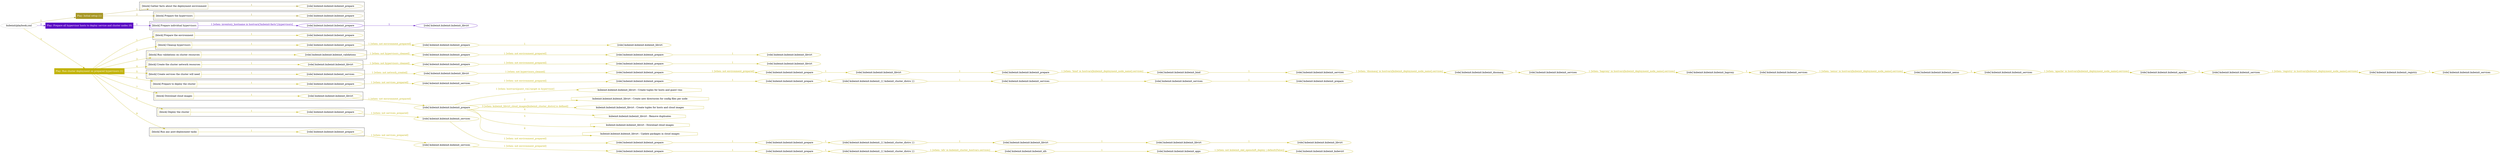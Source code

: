 digraph {
	graph [concentrate=true ordering=in rankdir=LR ratio=fill]
	edge [esep=5 sep=10]
	"kubeinit/playbook.yml" [id=root_node style=dotted]
	play_d4eaf2a9 [label="Play: Initial setup (1)" color="#a79725" fontcolor="#ffffff" id=play_d4eaf2a9 shape=box style=filled tooltip=localhost]
	"kubeinit/playbook.yml" -> play_d4eaf2a9 [label="1 " color="#a79725" fontcolor="#a79725" id=edge_f2cfc68a labeltooltip="1 " tooltip="1 "]
	subgraph "kubeinit.kubeinit.kubeinit_prepare" {
		role_1fa19280 [label="[role] kubeinit.kubeinit.kubeinit_prepare" color="#a79725" id=role_1fa19280 tooltip="kubeinit.kubeinit.kubeinit_prepare"]
	}
	subgraph "kubeinit.kubeinit.kubeinit_prepare" {
		role_4f7c8807 [label="[role] kubeinit.kubeinit.kubeinit_prepare" color="#a79725" id=role_4f7c8807 tooltip="kubeinit.kubeinit.kubeinit_prepare"]
	}
	subgraph "Play: Initial setup (1)" {
		play_d4eaf2a9 -> block_ecbc1f10 [label=1 color="#a79725" fontcolor="#a79725" id=edge_7cd7bec9 labeltooltip=1 tooltip=1]
		subgraph cluster_block_ecbc1f10 {
			block_ecbc1f10 [label="[block] Gather facts about the deployment environment" color="#a79725" id=block_ecbc1f10 labeltooltip="Gather facts about the deployment environment" shape=box tooltip="Gather facts about the deployment environment"]
			block_ecbc1f10 -> role_1fa19280 [label="1 " color="#a79725" fontcolor="#a79725" id=edge_9e059ba2 labeltooltip="1 " tooltip="1 "]
		}
		play_d4eaf2a9 -> block_559cc3ad [label=2 color="#a79725" fontcolor="#a79725" id=edge_6ff49407 labeltooltip=2 tooltip=2]
		subgraph cluster_block_559cc3ad {
			block_559cc3ad [label="[block] Prepare the hypervisors" color="#a79725" id=block_559cc3ad labeltooltip="Prepare the hypervisors" shape=box tooltip="Prepare the hypervisors"]
			block_559cc3ad -> role_4f7c8807 [label="1 " color="#a79725" fontcolor="#a79725" id=edge_32217f5f labeltooltip="1 " tooltip="1 "]
		}
	}
	play_e274f666 [label="Play: Prepare all hypervisor hosts to deploy service and cluster nodes (0)" color="#5a08c4" fontcolor="#ffffff" id=play_e274f666 shape=box style=filled tooltip="Play: Prepare all hypervisor hosts to deploy service and cluster nodes (0)"]
	"kubeinit/playbook.yml" -> play_e274f666 [label="2 " color="#5a08c4" fontcolor="#5a08c4" id=edge_ce890b2e labeltooltip="2 " tooltip="2 "]
	subgraph "kubeinit.kubeinit.kubeinit_libvirt" {
		role_5cfce747 [label="[role] kubeinit.kubeinit.kubeinit_libvirt" color="#5a08c4" id=role_5cfce747 tooltip="kubeinit.kubeinit.kubeinit_libvirt"]
	}
	subgraph "kubeinit.kubeinit.kubeinit_prepare" {
		role_cbb61c06 [label="[role] kubeinit.kubeinit.kubeinit_prepare" color="#5a08c4" id=role_cbb61c06 tooltip="kubeinit.kubeinit.kubeinit_prepare"]
		role_cbb61c06 -> role_5cfce747 [label="1 " color="#5a08c4" fontcolor="#5a08c4" id=edge_cb432b9f labeltooltip="1 " tooltip="1 "]
	}
	subgraph "Play: Prepare all hypervisor hosts to deploy service and cluster nodes (0)" {
		play_e274f666 -> block_e62cfe71 [label=1 color="#5a08c4" fontcolor="#5a08c4" id=edge_6169caf4 labeltooltip=1 tooltip=1]
		subgraph cluster_block_e62cfe71 {
			block_e62cfe71 [label="[block] Prepare individual hypervisors" color="#5a08c4" id=block_e62cfe71 labeltooltip="Prepare individual hypervisors" shape=box tooltip="Prepare individual hypervisors"]
			block_e62cfe71 -> role_cbb61c06 [label="1 [when: inventory_hostname in hostvars['kubeinit-facts'].hypervisors]" color="#5a08c4" fontcolor="#5a08c4" id=edge_db48529d labeltooltip="1 [when: inventory_hostname in hostvars['kubeinit-facts'].hypervisors]" tooltip="1 [when: inventory_hostname in hostvars['kubeinit-facts'].hypervisors]"]
		}
	}
	play_a6e163bd [label="Play: Run cluster deployment on prepared hypervisors (1)" color="#c2b30a" fontcolor="#ffffff" id=play_a6e163bd shape=box style=filled tooltip=localhost]
	"kubeinit/playbook.yml" -> play_a6e163bd [label="3 " color="#c2b30a" fontcolor="#c2b30a" id=edge_8bd15d24 labeltooltip="3 " tooltip="3 "]
	subgraph "kubeinit.kubeinit.kubeinit_prepare" {
		role_f274dcd0 [label="[role] kubeinit.kubeinit.kubeinit_prepare" color="#c2b30a" id=role_f274dcd0 tooltip="kubeinit.kubeinit.kubeinit_prepare"]
	}
	subgraph "kubeinit.kubeinit.kubeinit_libvirt" {
		role_7cc0162e [label="[role] kubeinit.kubeinit.kubeinit_libvirt" color="#c2b30a" id=role_7cc0162e tooltip="kubeinit.kubeinit.kubeinit_libvirt"]
	}
	subgraph "kubeinit.kubeinit.kubeinit_prepare" {
		role_388b488e [label="[role] kubeinit.kubeinit.kubeinit_prepare" color="#c2b30a" id=role_388b488e tooltip="kubeinit.kubeinit.kubeinit_prepare"]
		role_388b488e -> role_7cc0162e [label="1 " color="#c2b30a" fontcolor="#c2b30a" id=edge_6c46120f labeltooltip="1 " tooltip="1 "]
	}
	subgraph "kubeinit.kubeinit.kubeinit_prepare" {
		role_e31f1b00 [label="[role] kubeinit.kubeinit.kubeinit_prepare" color="#c2b30a" id=role_e31f1b00 tooltip="kubeinit.kubeinit.kubeinit_prepare"]
		role_e31f1b00 -> role_388b488e [label="1 [when: not environment_prepared]" color="#c2b30a" fontcolor="#c2b30a" id=edge_3be3d264 labeltooltip="1 [when: not environment_prepared]" tooltip="1 [when: not environment_prepared]"]
	}
	subgraph "kubeinit.kubeinit.kubeinit_libvirt" {
		role_2de3e97b [label="[role] kubeinit.kubeinit.kubeinit_libvirt" color="#c2b30a" id=role_2de3e97b tooltip="kubeinit.kubeinit.kubeinit_libvirt"]
	}
	subgraph "kubeinit.kubeinit.kubeinit_prepare" {
		role_0e217191 [label="[role] kubeinit.kubeinit.kubeinit_prepare" color="#c2b30a" id=role_0e217191 tooltip="kubeinit.kubeinit.kubeinit_prepare"]
		role_0e217191 -> role_2de3e97b [label="1 " color="#c2b30a" fontcolor="#c2b30a" id=edge_31b20a51 labeltooltip="1 " tooltip="1 "]
	}
	subgraph "kubeinit.kubeinit.kubeinit_prepare" {
		role_f655e1fe [label="[role] kubeinit.kubeinit.kubeinit_prepare" color="#c2b30a" id=role_f655e1fe tooltip="kubeinit.kubeinit.kubeinit_prepare"]
		role_f655e1fe -> role_0e217191 [label="1 [when: not environment_prepared]" color="#c2b30a" fontcolor="#c2b30a" id=edge_18e3cf74 labeltooltip="1 [when: not environment_prepared]" tooltip="1 [when: not environment_prepared]"]
	}
	subgraph "kubeinit.kubeinit.kubeinit_validations" {
		role_6022edd7 [label="[role] kubeinit.kubeinit.kubeinit_validations" color="#c2b30a" id=role_6022edd7 tooltip="kubeinit.kubeinit.kubeinit_validations"]
		role_6022edd7 -> role_f655e1fe [label="1 [when: not hypervisors_cleaned]" color="#c2b30a" fontcolor="#c2b30a" id=edge_dc469640 labeltooltip="1 [when: not hypervisors_cleaned]" tooltip="1 [when: not hypervisors_cleaned]"]
	}
	subgraph "kubeinit.kubeinit.kubeinit_libvirt" {
		role_d9c43904 [label="[role] kubeinit.kubeinit.kubeinit_libvirt" color="#c2b30a" id=role_d9c43904 tooltip="kubeinit.kubeinit.kubeinit_libvirt"]
	}
	subgraph "kubeinit.kubeinit.kubeinit_prepare" {
		role_0b41bc79 [label="[role] kubeinit.kubeinit.kubeinit_prepare" color="#c2b30a" id=role_0b41bc79 tooltip="kubeinit.kubeinit.kubeinit_prepare"]
		role_0b41bc79 -> role_d9c43904 [label="1 " color="#c2b30a" fontcolor="#c2b30a" id=edge_68dc7526 labeltooltip="1 " tooltip="1 "]
	}
	subgraph "kubeinit.kubeinit.kubeinit_prepare" {
		role_80a065fb [label="[role] kubeinit.kubeinit.kubeinit_prepare" color="#c2b30a" id=role_80a065fb tooltip="kubeinit.kubeinit.kubeinit_prepare"]
		role_80a065fb -> role_0b41bc79 [label="1 [when: not environment_prepared]" color="#c2b30a" fontcolor="#c2b30a" id=edge_450426ca labeltooltip="1 [when: not environment_prepared]" tooltip="1 [when: not environment_prepared]"]
	}
	subgraph "kubeinit.kubeinit.kubeinit_libvirt" {
		role_e8d4fce4 [label="[role] kubeinit.kubeinit.kubeinit_libvirt" color="#c2b30a" id=role_e8d4fce4 tooltip="kubeinit.kubeinit.kubeinit_libvirt"]
		role_e8d4fce4 -> role_80a065fb [label="1 [when: not hypervisors_cleaned]" color="#c2b30a" fontcolor="#c2b30a" id=edge_612a7adf labeltooltip="1 [when: not hypervisors_cleaned]" tooltip="1 [when: not hypervisors_cleaned]"]
	}
	subgraph "kubeinit.kubeinit.kubeinit_services" {
		role_0b868d9f [label="[role] kubeinit.kubeinit.kubeinit_services" color="#c2b30a" id=role_0b868d9f tooltip="kubeinit.kubeinit.kubeinit_services"]
	}
	subgraph "kubeinit.kubeinit.kubeinit_registry" {
		role_cab81772 [label="[role] kubeinit.kubeinit.kubeinit_registry" color="#c2b30a" id=role_cab81772 tooltip="kubeinit.kubeinit.kubeinit_registry"]
		role_cab81772 -> role_0b868d9f [label="1 " color="#c2b30a" fontcolor="#c2b30a" id=edge_6a32d721 labeltooltip="1 " tooltip="1 "]
	}
	subgraph "kubeinit.kubeinit.kubeinit_services" {
		role_8606171b [label="[role] kubeinit.kubeinit.kubeinit_services" color="#c2b30a" id=role_8606171b tooltip="kubeinit.kubeinit.kubeinit_services"]
		role_8606171b -> role_cab81772 [label="1 [when: 'registry' in hostvars[kubeinit_deployment_node_name].services]" color="#c2b30a" fontcolor="#c2b30a" id=edge_6042d7bf labeltooltip="1 [when: 'registry' in hostvars[kubeinit_deployment_node_name].services]" tooltip="1 [when: 'registry' in hostvars[kubeinit_deployment_node_name].services]"]
	}
	subgraph "kubeinit.kubeinit.kubeinit_apache" {
		role_d56bca3f [label="[role] kubeinit.kubeinit.kubeinit_apache" color="#c2b30a" id=role_d56bca3f tooltip="kubeinit.kubeinit.kubeinit_apache"]
		role_d56bca3f -> role_8606171b [label="1 " color="#c2b30a" fontcolor="#c2b30a" id=edge_6862555f labeltooltip="1 " tooltip="1 "]
	}
	subgraph "kubeinit.kubeinit.kubeinit_services" {
		role_be75679d [label="[role] kubeinit.kubeinit.kubeinit_services" color="#c2b30a" id=role_be75679d tooltip="kubeinit.kubeinit.kubeinit_services"]
		role_be75679d -> role_d56bca3f [label="1 [when: 'apache' in hostvars[kubeinit_deployment_node_name].services]" color="#c2b30a" fontcolor="#c2b30a" id=edge_61a42a23 labeltooltip="1 [when: 'apache' in hostvars[kubeinit_deployment_node_name].services]" tooltip="1 [when: 'apache' in hostvars[kubeinit_deployment_node_name].services]"]
	}
	subgraph "kubeinit.kubeinit.kubeinit_nexus" {
		role_2f4f47d3 [label="[role] kubeinit.kubeinit.kubeinit_nexus" color="#c2b30a" id=role_2f4f47d3 tooltip="kubeinit.kubeinit.kubeinit_nexus"]
		role_2f4f47d3 -> role_be75679d [label="1 " color="#c2b30a" fontcolor="#c2b30a" id=edge_93203eca labeltooltip="1 " tooltip="1 "]
	}
	subgraph "kubeinit.kubeinit.kubeinit_services" {
		role_382d18e0 [label="[role] kubeinit.kubeinit.kubeinit_services" color="#c2b30a" id=role_382d18e0 tooltip="kubeinit.kubeinit.kubeinit_services"]
		role_382d18e0 -> role_2f4f47d3 [label="1 [when: 'nexus' in hostvars[kubeinit_deployment_node_name].services]" color="#c2b30a" fontcolor="#c2b30a" id=edge_d7e13768 labeltooltip="1 [when: 'nexus' in hostvars[kubeinit_deployment_node_name].services]" tooltip="1 [when: 'nexus' in hostvars[kubeinit_deployment_node_name].services]"]
	}
	subgraph "kubeinit.kubeinit.kubeinit_haproxy" {
		role_caec404a [label="[role] kubeinit.kubeinit.kubeinit_haproxy" color="#c2b30a" id=role_caec404a tooltip="kubeinit.kubeinit.kubeinit_haproxy"]
		role_caec404a -> role_382d18e0 [label="1 " color="#c2b30a" fontcolor="#c2b30a" id=edge_4ae1109f labeltooltip="1 " tooltip="1 "]
	}
	subgraph "kubeinit.kubeinit.kubeinit_services" {
		role_51a6e86d [label="[role] kubeinit.kubeinit.kubeinit_services" color="#c2b30a" id=role_51a6e86d tooltip="kubeinit.kubeinit.kubeinit_services"]
		role_51a6e86d -> role_caec404a [label="1 [when: 'haproxy' in hostvars[kubeinit_deployment_node_name].services]" color="#c2b30a" fontcolor="#c2b30a" id=edge_8ccdb1e2 labeltooltip="1 [when: 'haproxy' in hostvars[kubeinit_deployment_node_name].services]" tooltip="1 [when: 'haproxy' in hostvars[kubeinit_deployment_node_name].services]"]
	}
	subgraph "kubeinit.kubeinit.kubeinit_dnsmasq" {
		role_25d4071b [label="[role] kubeinit.kubeinit.kubeinit_dnsmasq" color="#c2b30a" id=role_25d4071b tooltip="kubeinit.kubeinit.kubeinit_dnsmasq"]
		role_25d4071b -> role_51a6e86d [label="1 " color="#c2b30a" fontcolor="#c2b30a" id=edge_cab5c52f labeltooltip="1 " tooltip="1 "]
	}
	subgraph "kubeinit.kubeinit.kubeinit_services" {
		role_1691ea35 [label="[role] kubeinit.kubeinit.kubeinit_services" color="#c2b30a" id=role_1691ea35 tooltip="kubeinit.kubeinit.kubeinit_services"]
		role_1691ea35 -> role_25d4071b [label="1 [when: 'dnsmasq' in hostvars[kubeinit_deployment_node_name].services]" color="#c2b30a" fontcolor="#c2b30a" id=edge_64b94050 labeltooltip="1 [when: 'dnsmasq' in hostvars[kubeinit_deployment_node_name].services]" tooltip="1 [when: 'dnsmasq' in hostvars[kubeinit_deployment_node_name].services]"]
	}
	subgraph "kubeinit.kubeinit.kubeinit_bind" {
		role_9580cf0f [label="[role] kubeinit.kubeinit.kubeinit_bind" color="#c2b30a" id=role_9580cf0f tooltip="kubeinit.kubeinit.kubeinit_bind"]
		role_9580cf0f -> role_1691ea35 [label="1 " color="#c2b30a" fontcolor="#c2b30a" id=edge_42c5021d labeltooltip="1 " tooltip="1 "]
	}
	subgraph "kubeinit.kubeinit.kubeinit_prepare" {
		role_d1ed6f72 [label="[role] kubeinit.kubeinit.kubeinit_prepare" color="#c2b30a" id=role_d1ed6f72 tooltip="kubeinit.kubeinit.kubeinit_prepare"]
		role_d1ed6f72 -> role_9580cf0f [label="1 [when: 'bind' in hostvars[kubeinit_deployment_node_name].services]" color="#c2b30a" fontcolor="#c2b30a" id=edge_5398fe62 labeltooltip="1 [when: 'bind' in hostvars[kubeinit_deployment_node_name].services]" tooltip="1 [when: 'bind' in hostvars[kubeinit_deployment_node_name].services]"]
	}
	subgraph "kubeinit.kubeinit.kubeinit_libvirt" {
		role_b18c834f [label="[role] kubeinit.kubeinit.kubeinit_libvirt" color="#c2b30a" id=role_b18c834f tooltip="kubeinit.kubeinit.kubeinit_libvirt"]
		role_b18c834f -> role_d1ed6f72 [label="1 " color="#c2b30a" fontcolor="#c2b30a" id=edge_ea34d67f labeltooltip="1 " tooltip="1 "]
	}
	subgraph "kubeinit.kubeinit.kubeinit_prepare" {
		role_f1c56170 [label="[role] kubeinit.kubeinit.kubeinit_prepare" color="#c2b30a" id=role_f1c56170 tooltip="kubeinit.kubeinit.kubeinit_prepare"]
		role_f1c56170 -> role_b18c834f [label="1 " color="#c2b30a" fontcolor="#c2b30a" id=edge_be913898 labeltooltip="1 " tooltip="1 "]
	}
	subgraph "kubeinit.kubeinit.kubeinit_prepare" {
		role_bc9b11d4 [label="[role] kubeinit.kubeinit.kubeinit_prepare" color="#c2b30a" id=role_bc9b11d4 tooltip="kubeinit.kubeinit.kubeinit_prepare"]
		role_bc9b11d4 -> role_f1c56170 [label="1 [when: not environment_prepared]" color="#c2b30a" fontcolor="#c2b30a" id=edge_331ae744 labeltooltip="1 [when: not environment_prepared]" tooltip="1 [when: not environment_prepared]"]
	}
	subgraph "kubeinit.kubeinit.kubeinit_libvirt" {
		role_8eae2d62 [label="[role] kubeinit.kubeinit.kubeinit_libvirt" color="#c2b30a" id=role_8eae2d62 tooltip="kubeinit.kubeinit.kubeinit_libvirt"]
		role_8eae2d62 -> role_bc9b11d4 [label="1 [when: not hypervisors_cleaned]" color="#c2b30a" fontcolor="#c2b30a" id=edge_9b280e65 labeltooltip="1 [when: not hypervisors_cleaned]" tooltip="1 [when: not hypervisors_cleaned]"]
	}
	subgraph "kubeinit.kubeinit.kubeinit_services" {
		role_569dc331 [label="[role] kubeinit.kubeinit.kubeinit_services" color="#c2b30a" id=role_569dc331 tooltip="kubeinit.kubeinit.kubeinit_services"]
		role_569dc331 -> role_8eae2d62 [label="1 [when: not network_created]" color="#c2b30a" fontcolor="#c2b30a" id=edge_f9e2c752 labeltooltip="1 [when: not network_created]" tooltip="1 [when: not network_created]"]
	}
	subgraph "kubeinit.kubeinit.kubeinit_prepare" {
		role_29afb74c [label="[role] kubeinit.kubeinit.kubeinit_prepare" color="#c2b30a" id=role_29afb74c tooltip="kubeinit.kubeinit.kubeinit_prepare"]
	}
	subgraph "kubeinit.kubeinit.kubeinit_services" {
		role_cc8d4c96 [label="[role] kubeinit.kubeinit.kubeinit_services" color="#c2b30a" id=role_cc8d4c96 tooltip="kubeinit.kubeinit.kubeinit_services"]
		role_cc8d4c96 -> role_29afb74c [label="1 " color="#c2b30a" fontcolor="#c2b30a" id=edge_20e6f000 labeltooltip="1 " tooltip="1 "]
	}
	subgraph "kubeinit.kubeinit.kubeinit_services" {
		role_5ac810b7 [label="[role] kubeinit.kubeinit.kubeinit_services" color="#c2b30a" id=role_5ac810b7 tooltip="kubeinit.kubeinit.kubeinit_services"]
		role_5ac810b7 -> role_cc8d4c96 [label="1 " color="#c2b30a" fontcolor="#c2b30a" id=edge_4b56be91 labeltooltip="1 " tooltip="1 "]
	}
	subgraph "kubeinit.kubeinit.kubeinit_{{ kubeinit_cluster_distro }}" {
		role_315d641a [label="[role] kubeinit.kubeinit.kubeinit_{{ kubeinit_cluster_distro }}" color="#c2b30a" id=role_315d641a tooltip="kubeinit.kubeinit.kubeinit_{{ kubeinit_cluster_distro }}"]
		role_315d641a -> role_5ac810b7 [label="1 " color="#c2b30a" fontcolor="#c2b30a" id=edge_2ac05641 labeltooltip="1 " tooltip="1 "]
	}
	subgraph "kubeinit.kubeinit.kubeinit_prepare" {
		role_953b7676 [label="[role] kubeinit.kubeinit.kubeinit_prepare" color="#c2b30a" id=role_953b7676 tooltip="kubeinit.kubeinit.kubeinit_prepare"]
		role_953b7676 -> role_315d641a [label="1 " color="#c2b30a" fontcolor="#c2b30a" id=edge_8d26065c labeltooltip="1 " tooltip="1 "]
	}
	subgraph "kubeinit.kubeinit.kubeinit_prepare" {
		role_c2fd5a58 [label="[role] kubeinit.kubeinit.kubeinit_prepare" color="#c2b30a" id=role_c2fd5a58 tooltip="kubeinit.kubeinit.kubeinit_prepare"]
		role_c2fd5a58 -> role_953b7676 [label="1 " color="#c2b30a" fontcolor="#c2b30a" id=edge_40b72b4d labeltooltip="1 " tooltip="1 "]
	}
	subgraph "kubeinit.kubeinit.kubeinit_services" {
		role_c24995c3 [label="[role] kubeinit.kubeinit.kubeinit_services" color="#c2b30a" id=role_c24995c3 tooltip="kubeinit.kubeinit.kubeinit_services"]
		role_c24995c3 -> role_c2fd5a58 [label="1 [when: not environment_prepared]" color="#c2b30a" fontcolor="#c2b30a" id=edge_2ebf50de labeltooltip="1 [when: not environment_prepared]" tooltip="1 [when: not environment_prepared]"]
	}
	subgraph "kubeinit.kubeinit.kubeinit_prepare" {
		role_77a3c246 [label="[role] kubeinit.kubeinit.kubeinit_prepare" color="#c2b30a" id=role_77a3c246 tooltip="kubeinit.kubeinit.kubeinit_prepare"]
		role_77a3c246 -> role_c24995c3 [label="1 [when: not services_prepared]" color="#c2b30a" fontcolor="#c2b30a" id=edge_0407924a labeltooltip="1 [when: not services_prepared]" tooltip="1 [when: not services_prepared]"]
	}
	subgraph "kubeinit.kubeinit.kubeinit_prepare" {
		role_1db10bc4 [label="[role] kubeinit.kubeinit.kubeinit_prepare" color="#c2b30a" id=role_1db10bc4 tooltip="kubeinit.kubeinit.kubeinit_prepare"]
		task_d0804faa [label="kubeinit.kubeinit.kubeinit_libvirt : Create tuples for hosts and guest vms" color="#c2b30a" id=task_d0804faa shape=octagon tooltip="kubeinit.kubeinit.kubeinit_libvirt : Create tuples for hosts and guest vms"]
		role_1db10bc4 -> task_d0804faa [label="1 [when: hostvars[guest_vm].target in hypervisor]" color="#c2b30a" fontcolor="#c2b30a" id=edge_7d52a53a labeltooltip="1 [when: hostvars[guest_vm].target in hypervisor]" tooltip="1 [when: hostvars[guest_vm].target in hypervisor]"]
		task_50c8998a [label="kubeinit.kubeinit.kubeinit_libvirt : Create new directories for config files per node" color="#c2b30a" id=task_50c8998a shape=octagon tooltip="kubeinit.kubeinit.kubeinit_libvirt : Create new directories for config files per node"]
		role_1db10bc4 -> task_50c8998a [label="2 " color="#c2b30a" fontcolor="#c2b30a" id=edge_e5a87b88 labeltooltip="2 " tooltip="2 "]
		task_ce6914f2 [label="kubeinit.kubeinit.kubeinit_libvirt : Create tuples for hosts and cloud images" color="#c2b30a" id=task_ce6914f2 shape=octagon tooltip="kubeinit.kubeinit.kubeinit_libvirt : Create tuples for hosts and cloud images"]
		role_1db10bc4 -> task_ce6914f2 [label="3 [when: kubeinit_libvirt_cloud_images[kubeinit_cluster_distro] is defined]" color="#c2b30a" fontcolor="#c2b30a" id=edge_76b310ab labeltooltip="3 [when: kubeinit_libvirt_cloud_images[kubeinit_cluster_distro] is defined]" tooltip="3 [when: kubeinit_libvirt_cloud_images[kubeinit_cluster_distro] is defined]"]
		task_21ef7118 [label="kubeinit.kubeinit.kubeinit_libvirt : Remove duplicates" color="#c2b30a" id=task_21ef7118 shape=octagon tooltip="kubeinit.kubeinit.kubeinit_libvirt : Remove duplicates"]
		role_1db10bc4 -> task_21ef7118 [label="4 " color="#c2b30a" fontcolor="#c2b30a" id=edge_07b0efc1 labeltooltip="4 " tooltip="4 "]
		task_239b705a [label="kubeinit.kubeinit.kubeinit_libvirt : Download cloud images" color="#c2b30a" id=task_239b705a shape=octagon tooltip="kubeinit.kubeinit.kubeinit_libvirt : Download cloud images"]
		role_1db10bc4 -> task_239b705a [label="5 " color="#c2b30a" fontcolor="#c2b30a" id=edge_3dfa3c98 labeltooltip="5 " tooltip="5 "]
		task_a93f1d35 [label="kubeinit.kubeinit.kubeinit_libvirt : Update packages in cloud images" color="#c2b30a" id=task_a93f1d35 shape=octagon tooltip="kubeinit.kubeinit.kubeinit_libvirt : Update packages in cloud images"]
		role_1db10bc4 -> task_a93f1d35 [label="6 " color="#c2b30a" fontcolor="#c2b30a" id=edge_3b9cd6d3 labeltooltip="6 " tooltip="6 "]
	}
	subgraph "kubeinit.kubeinit.kubeinit_libvirt" {
		role_e29ef163 [label="[role] kubeinit.kubeinit.kubeinit_libvirt" color="#c2b30a" id=role_e29ef163 tooltip="kubeinit.kubeinit.kubeinit_libvirt"]
		role_e29ef163 -> role_1db10bc4 [label="1 [when: not environment_prepared]" color="#c2b30a" fontcolor="#c2b30a" id=edge_50d2cc74 labeltooltip="1 [when: not environment_prepared]" tooltip="1 [when: not environment_prepared]"]
	}
	subgraph "kubeinit.kubeinit.kubeinit_libvirt" {
		role_c7797831 [label="[role] kubeinit.kubeinit.kubeinit_libvirt" color="#c2b30a" id=role_c7797831 tooltip="kubeinit.kubeinit.kubeinit_libvirt"]
	}
	subgraph "kubeinit.kubeinit.kubeinit_libvirt" {
		role_2eaa487d [label="[role] kubeinit.kubeinit.kubeinit_libvirt" color="#c2b30a" id=role_2eaa487d tooltip="kubeinit.kubeinit.kubeinit_libvirt"]
		role_2eaa487d -> role_c7797831 [label="1 " color="#c2b30a" fontcolor="#c2b30a" id=edge_7cf2ac2a labeltooltip="1 " tooltip="1 "]
	}
	subgraph "kubeinit.kubeinit.kubeinit_libvirt" {
		role_888ee997 [label="[role] kubeinit.kubeinit.kubeinit_libvirt" color="#c2b30a" id=role_888ee997 tooltip="kubeinit.kubeinit.kubeinit_libvirt"]
		role_888ee997 -> role_2eaa487d [label="1 " color="#c2b30a" fontcolor="#c2b30a" id=edge_ecb3d7e7 labeltooltip="1 " tooltip="1 "]
	}
	subgraph "kubeinit.kubeinit.kubeinit_{{ kubeinit_cluster_distro }}" {
		role_7d500b83 [label="[role] kubeinit.kubeinit.kubeinit_{{ kubeinit_cluster_distro }}" color="#c2b30a" id=role_7d500b83 tooltip="kubeinit.kubeinit.kubeinit_{{ kubeinit_cluster_distro }}"]
		role_7d500b83 -> role_888ee997 [label="1 " color="#c2b30a" fontcolor="#c2b30a" id=edge_25e65055 labeltooltip="1 " tooltip="1 "]
	}
	subgraph "kubeinit.kubeinit.kubeinit_prepare" {
		role_4bcd9e57 [label="[role] kubeinit.kubeinit.kubeinit_prepare" color="#c2b30a" id=role_4bcd9e57 tooltip="kubeinit.kubeinit.kubeinit_prepare"]
		role_4bcd9e57 -> role_7d500b83 [label="1 " color="#c2b30a" fontcolor="#c2b30a" id=edge_5d6040b5 labeltooltip="1 " tooltip="1 "]
	}
	subgraph "kubeinit.kubeinit.kubeinit_prepare" {
		role_aacff628 [label="[role] kubeinit.kubeinit.kubeinit_prepare" color="#c2b30a" id=role_aacff628 tooltip="kubeinit.kubeinit.kubeinit_prepare"]
		role_aacff628 -> role_4bcd9e57 [label="1 " color="#c2b30a" fontcolor="#c2b30a" id=edge_ad707cb0 labeltooltip="1 " tooltip="1 "]
	}
	subgraph "kubeinit.kubeinit.kubeinit_services" {
		role_70cb751f [label="[role] kubeinit.kubeinit.kubeinit_services" color="#c2b30a" id=role_70cb751f tooltip="kubeinit.kubeinit.kubeinit_services"]
		role_70cb751f -> role_aacff628 [label="1 [when: not environment_prepared]" color="#c2b30a" fontcolor="#c2b30a" id=edge_a24dd4b6 labeltooltip="1 [when: not environment_prepared]" tooltip="1 [when: not environment_prepared]"]
	}
	subgraph "kubeinit.kubeinit.kubeinit_prepare" {
		role_41a38431 [label="[role] kubeinit.kubeinit.kubeinit_prepare" color="#c2b30a" id=role_41a38431 tooltip="kubeinit.kubeinit.kubeinit_prepare"]
		role_41a38431 -> role_70cb751f [label="1 [when: not services_prepared]" color="#c2b30a" fontcolor="#c2b30a" id=edge_8fe16bdf labeltooltip="1 [when: not services_prepared]" tooltip="1 [when: not services_prepared]"]
	}
	subgraph "kubeinit.kubeinit.kubeinit_kubevirt" {
		role_aed1fc57 [label="[role] kubeinit.kubeinit.kubeinit_kubevirt" color="#c2b30a" id=role_aed1fc57 tooltip="kubeinit.kubeinit.kubeinit_kubevirt"]
	}
	subgraph "kubeinit.kubeinit.kubeinit_apps" {
		role_500c7901 [label="[role] kubeinit.kubeinit.kubeinit_apps" color="#c2b30a" id=role_500c7901 tooltip="kubeinit.kubeinit.kubeinit_apps"]
		role_500c7901 -> role_aed1fc57 [label="1 [when: not kubeinit_okd_openshift_deploy | default(False)]" color="#c2b30a" fontcolor="#c2b30a" id=edge_f44b41f5 labeltooltip="1 [when: not kubeinit_okd_openshift_deploy | default(False)]" tooltip="1 [when: not kubeinit_okd_openshift_deploy | default(False)]"]
	}
	subgraph "kubeinit.kubeinit.kubeinit_nfs" {
		role_178b73e0 [label="[role] kubeinit.kubeinit.kubeinit_nfs" color="#c2b30a" id=role_178b73e0 tooltip="kubeinit.kubeinit.kubeinit_nfs"]
		role_178b73e0 -> role_500c7901 [label="1 " color="#c2b30a" fontcolor="#c2b30a" id=edge_50c13031 labeltooltip="1 " tooltip="1 "]
	}
	subgraph "kubeinit.kubeinit.kubeinit_{{ kubeinit_cluster_distro }}" {
		role_2960a239 [label="[role] kubeinit.kubeinit.kubeinit_{{ kubeinit_cluster_distro }}" color="#c2b30a" id=role_2960a239 tooltip="kubeinit.kubeinit.kubeinit_{{ kubeinit_cluster_distro }}"]
		role_2960a239 -> role_178b73e0 [label="1 [when: 'nfs' in kubeinit_cluster_hostvars.services]" color="#c2b30a" fontcolor="#c2b30a" id=edge_786f102f labeltooltip="1 [when: 'nfs' in kubeinit_cluster_hostvars.services]" tooltip="1 [when: 'nfs' in kubeinit_cluster_hostvars.services]"]
	}
	subgraph "kubeinit.kubeinit.kubeinit_prepare" {
		role_cd30770d [label="[role] kubeinit.kubeinit.kubeinit_prepare" color="#c2b30a" id=role_cd30770d tooltip="kubeinit.kubeinit.kubeinit_prepare"]
		role_cd30770d -> role_2960a239 [label="1 " color="#c2b30a" fontcolor="#c2b30a" id=edge_3de8ce04 labeltooltip="1 " tooltip="1 "]
	}
	subgraph "kubeinit.kubeinit.kubeinit_prepare" {
		role_a1ef8a51 [label="[role] kubeinit.kubeinit.kubeinit_prepare" color="#c2b30a" id=role_a1ef8a51 tooltip="kubeinit.kubeinit.kubeinit_prepare"]
		role_a1ef8a51 -> role_cd30770d [label="1 " color="#c2b30a" fontcolor="#c2b30a" id=edge_4b7d8e93 labeltooltip="1 " tooltip="1 "]
	}
	subgraph "kubeinit.kubeinit.kubeinit_services" {
		role_20163adc [label="[role] kubeinit.kubeinit.kubeinit_services" color="#c2b30a" id=role_20163adc tooltip="kubeinit.kubeinit.kubeinit_services"]
		role_20163adc -> role_a1ef8a51 [label="1 [when: not environment_prepared]" color="#c2b30a" fontcolor="#c2b30a" id=edge_0e5e30ee labeltooltip="1 [when: not environment_prepared]" tooltip="1 [when: not environment_prepared]"]
	}
	subgraph "kubeinit.kubeinit.kubeinit_prepare" {
		role_cd72b1e7 [label="[role] kubeinit.kubeinit.kubeinit_prepare" color="#c2b30a" id=role_cd72b1e7 tooltip="kubeinit.kubeinit.kubeinit_prepare"]
		role_cd72b1e7 -> role_20163adc [label="1 [when: not services_prepared]" color="#c2b30a" fontcolor="#c2b30a" id=edge_626371bf labeltooltip="1 [when: not services_prepared]" tooltip="1 [when: not services_prepared]"]
	}
	subgraph "Play: Run cluster deployment on prepared hypervisors (1)" {
		play_a6e163bd -> block_332d62d1 [label=1 color="#c2b30a" fontcolor="#c2b30a" id=edge_8968c811 labeltooltip=1 tooltip=1]
		subgraph cluster_block_332d62d1 {
			block_332d62d1 [label="[block] Prepare the environment" color="#c2b30a" id=block_332d62d1 labeltooltip="Prepare the environment" shape=box tooltip="Prepare the environment"]
			block_332d62d1 -> role_f274dcd0 [label="1 " color="#c2b30a" fontcolor="#c2b30a" id=edge_219cbc35 labeltooltip="1 " tooltip="1 "]
		}
		play_a6e163bd -> block_01180639 [label=2 color="#c2b30a" fontcolor="#c2b30a" id=edge_1be21421 labeltooltip=2 tooltip=2]
		subgraph cluster_block_01180639 {
			block_01180639 [label="[block] Cleanup hypervisors" color="#c2b30a" id=block_01180639 labeltooltip="Cleanup hypervisors" shape=box tooltip="Cleanup hypervisors"]
			block_01180639 -> role_e31f1b00 [label="1 " color="#c2b30a" fontcolor="#c2b30a" id=edge_dfb0e6de labeltooltip="1 " tooltip="1 "]
		}
		play_a6e163bd -> block_dbe81b69 [label=3 color="#c2b30a" fontcolor="#c2b30a" id=edge_5b9df3fb labeltooltip=3 tooltip=3]
		subgraph cluster_block_dbe81b69 {
			block_dbe81b69 [label="[block] Run validations on cluster resources" color="#c2b30a" id=block_dbe81b69 labeltooltip="Run validations on cluster resources" shape=box tooltip="Run validations on cluster resources"]
			block_dbe81b69 -> role_6022edd7 [label="1 " color="#c2b30a" fontcolor="#c2b30a" id=edge_da2f67d0 labeltooltip="1 " tooltip="1 "]
		}
		play_a6e163bd -> block_695456b7 [label=4 color="#c2b30a" fontcolor="#c2b30a" id=edge_b88447f8 labeltooltip=4 tooltip=4]
		subgraph cluster_block_695456b7 {
			block_695456b7 [label="[block] Create the cluster network resources" color="#c2b30a" id=block_695456b7 labeltooltip="Create the cluster network resources" shape=box tooltip="Create the cluster network resources"]
			block_695456b7 -> role_e8d4fce4 [label="1 " color="#c2b30a" fontcolor="#c2b30a" id=edge_706d9426 labeltooltip="1 " tooltip="1 "]
		}
		play_a6e163bd -> block_223ace2f [label=5 color="#c2b30a" fontcolor="#c2b30a" id=edge_f8b233a7 labeltooltip=5 tooltip=5]
		subgraph cluster_block_223ace2f {
			block_223ace2f [label="[block] Create services the cluster will need" color="#c2b30a" id=block_223ace2f labeltooltip="Create services the cluster will need" shape=box tooltip="Create services the cluster will need"]
			block_223ace2f -> role_569dc331 [label="1 " color="#c2b30a" fontcolor="#c2b30a" id=edge_5746d5e0 labeltooltip="1 " tooltip="1 "]
		}
		play_a6e163bd -> block_b1c6128e [label=6 color="#c2b30a" fontcolor="#c2b30a" id=edge_e85ef98c labeltooltip=6 tooltip=6]
		subgraph cluster_block_b1c6128e {
			block_b1c6128e [label="[block] Prepare to deploy the cluster" color="#c2b30a" id=block_b1c6128e labeltooltip="Prepare to deploy the cluster" shape=box tooltip="Prepare to deploy the cluster"]
			block_b1c6128e -> role_77a3c246 [label="1 " color="#c2b30a" fontcolor="#c2b30a" id=edge_7cf4ff82 labeltooltip="1 " tooltip="1 "]
		}
		play_a6e163bd -> block_895eb97b [label=7 color="#c2b30a" fontcolor="#c2b30a" id=edge_3da94fd6 labeltooltip=7 tooltip=7]
		subgraph cluster_block_895eb97b {
			block_895eb97b [label="[block] Download cloud images" color="#c2b30a" id=block_895eb97b labeltooltip="Download cloud images" shape=box tooltip="Download cloud images"]
			block_895eb97b -> role_e29ef163 [label="1 " color="#c2b30a" fontcolor="#c2b30a" id=edge_b9be7209 labeltooltip="1 " tooltip="1 "]
		}
		play_a6e163bd -> block_db37488c [label=8 color="#c2b30a" fontcolor="#c2b30a" id=edge_26329d79 labeltooltip=8 tooltip=8]
		subgraph cluster_block_db37488c {
			block_db37488c [label="[block] Deploy the cluster" color="#c2b30a" id=block_db37488c labeltooltip="Deploy the cluster" shape=box tooltip="Deploy the cluster"]
			block_db37488c -> role_41a38431 [label="1 " color="#c2b30a" fontcolor="#c2b30a" id=edge_88ea1900 labeltooltip="1 " tooltip="1 "]
		}
		play_a6e163bd -> block_7c376b46 [label=9 color="#c2b30a" fontcolor="#c2b30a" id=edge_968e15c2 labeltooltip=9 tooltip=9]
		subgraph cluster_block_7c376b46 {
			block_7c376b46 [label="[block] Run any post-deployment tasks" color="#c2b30a" id=block_7c376b46 labeltooltip="Run any post-deployment tasks" shape=box tooltip="Run any post-deployment tasks"]
			block_7c376b46 -> role_cd72b1e7 [label="1 " color="#c2b30a" fontcolor="#c2b30a" id=edge_3cb75da8 labeltooltip="1 " tooltip="1 "]
		}
	}
}
